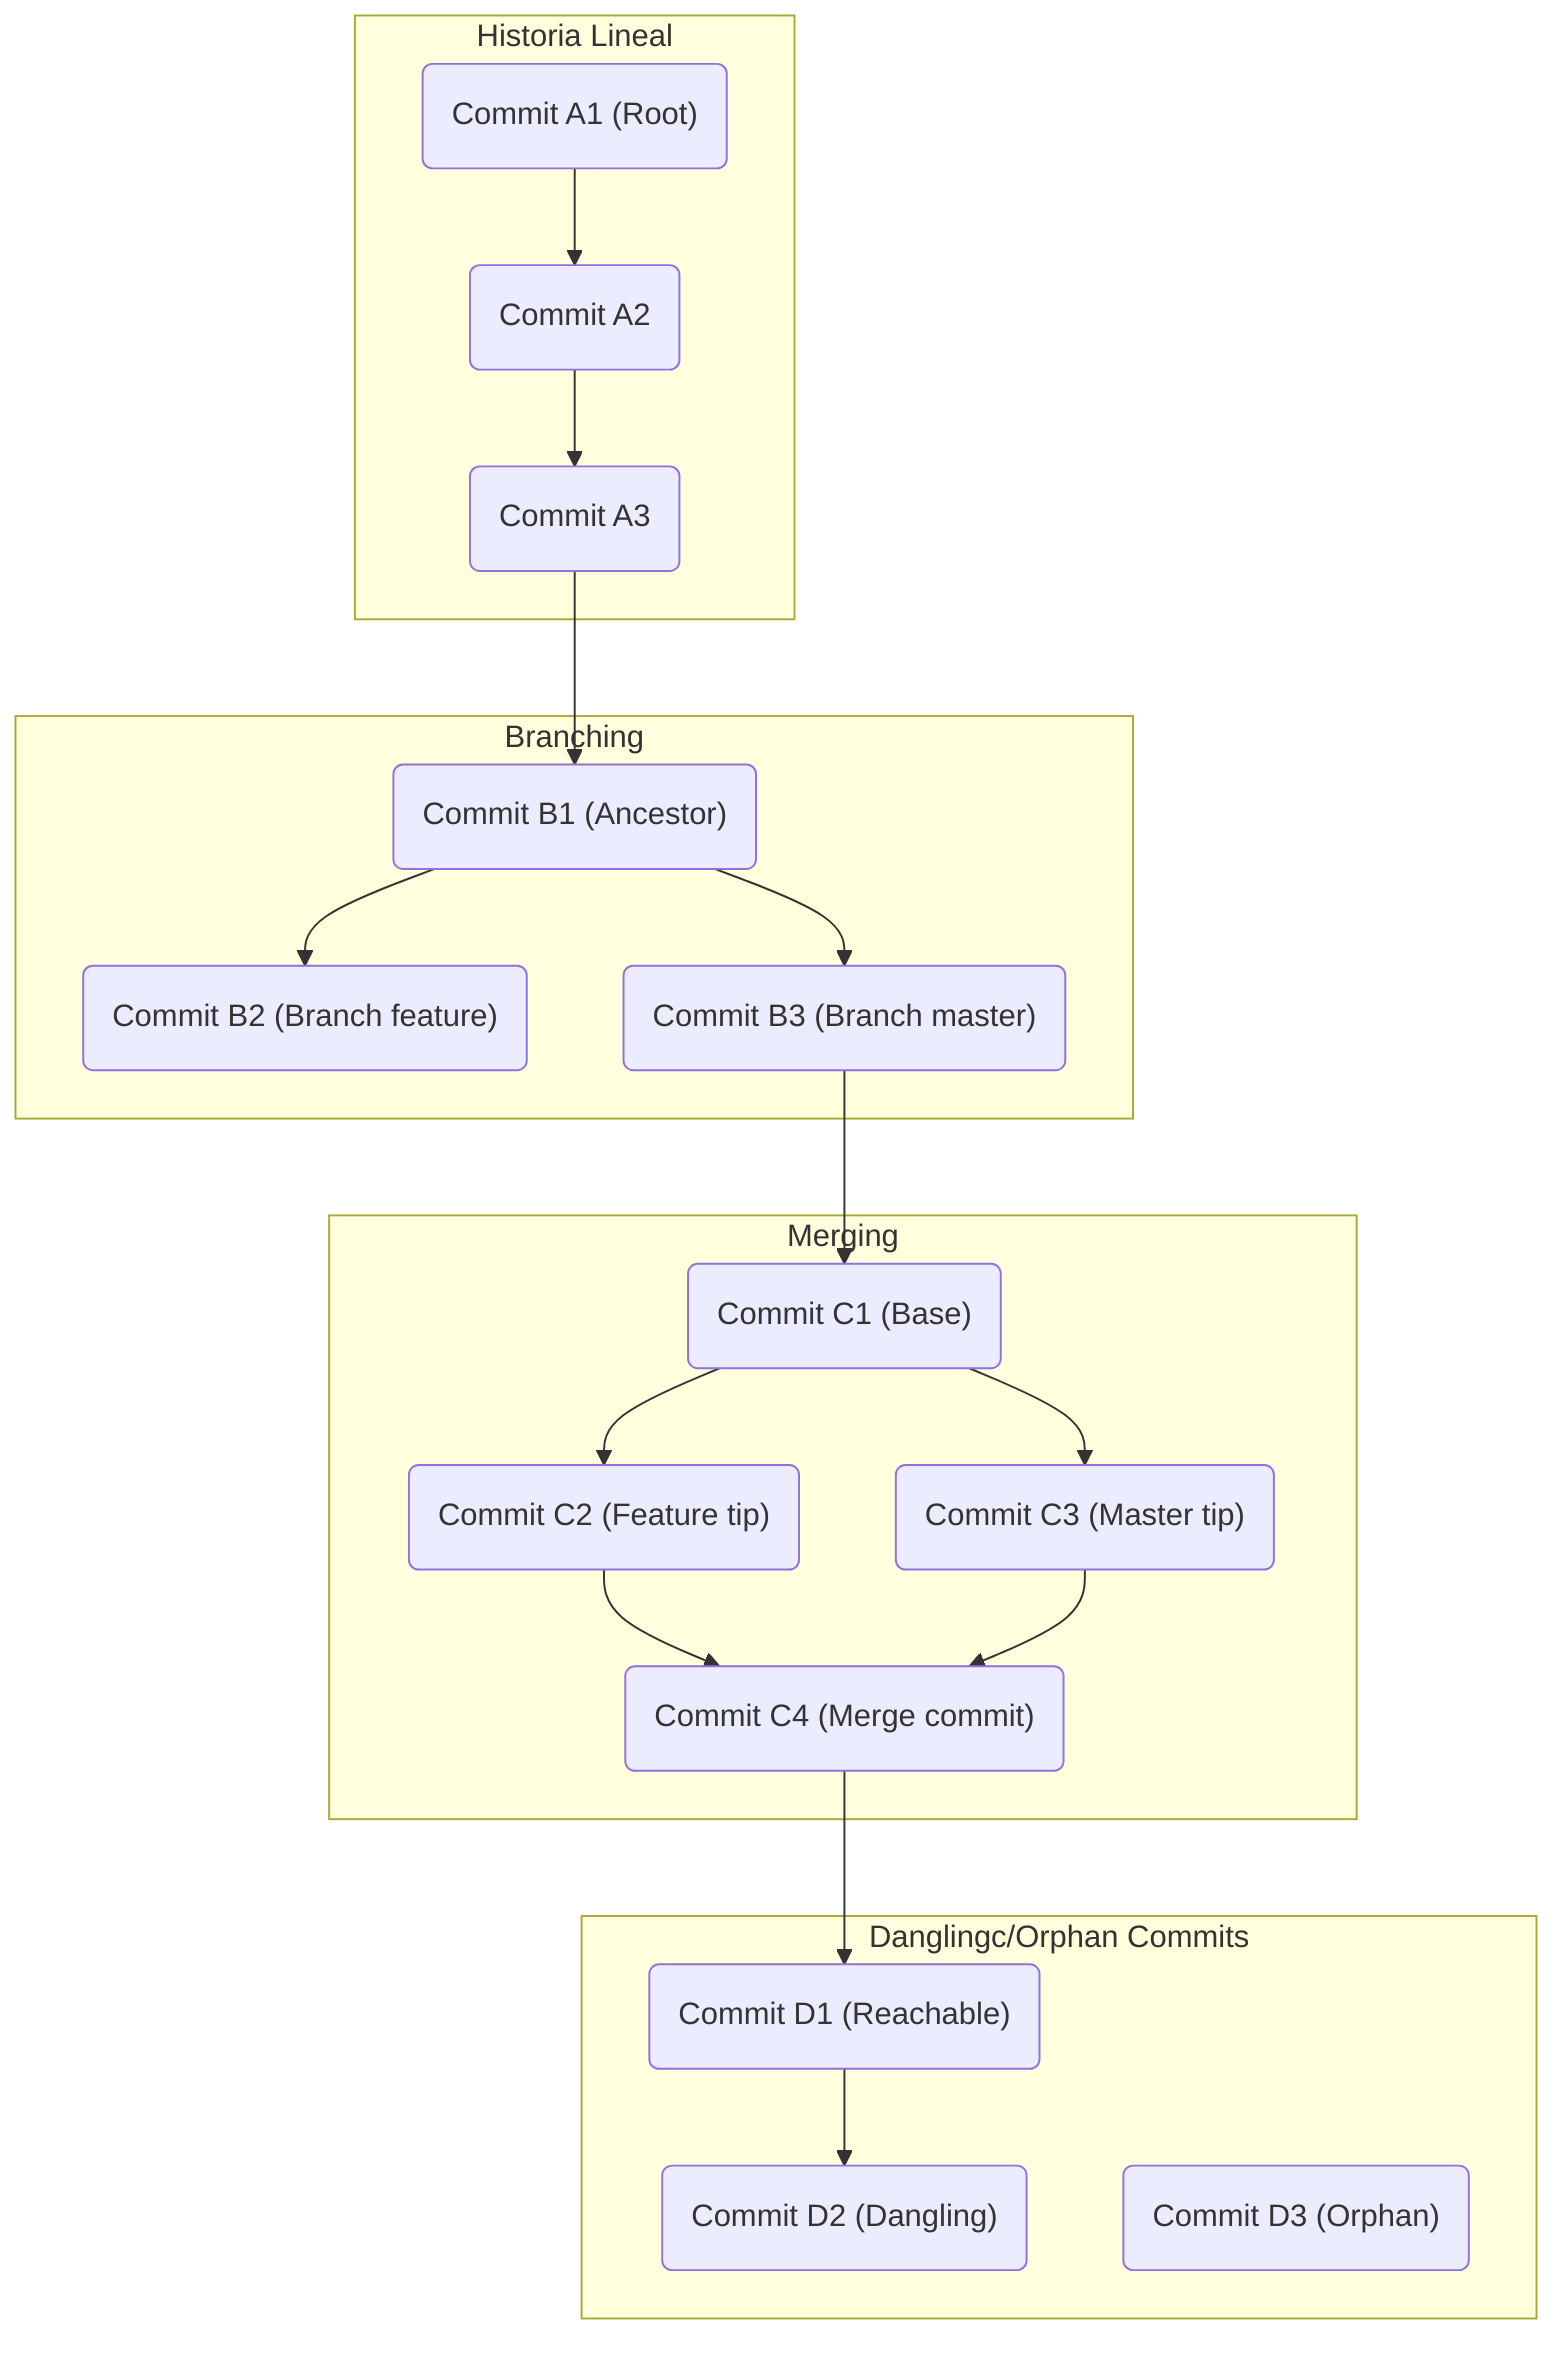 graph TD
    subgraph "Historia Lineal"
        A1("Commit A1 (Root)")
        A2("Commit A2")
        A3("Commit A3")

        A1 --> A2
        A2 --> A3
    end

    subgraph "Branching"
        B1("Commit B1 (Ancestor)")
        B2("Commit B2 (Branch feature)")
        B3("Commit B3 (Branch master)")

        B1 --> B2
        B1 --> B3
    end

    subgraph "Merging"
        C1("Commit C1 (Base)")
        C2("Commit C2 (Feature tip)")
        C3("Commit C3 (Master tip)")
        C4("Commit C4 (Merge commit)")

        C1 --> C2
        C1 --> C3
        C2 --> C4
        C3 --> C4
    end

    subgraph "Danglingc/Orphan Commits"
        D1("Commit D1 (Reachable)")
        D2("Commit D2 (Dangling)")
        D3("Commit D3 (Orphan)")

        D1 --> D2
    end


    A3 --> B1
    B3 --> C1
    C4 --> D1